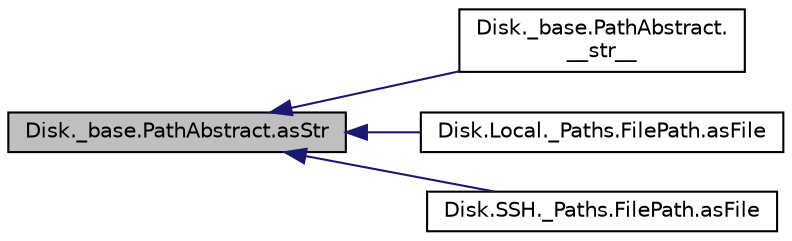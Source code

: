 digraph "Disk._base.PathAbstract.asStr"
{
 // INTERACTIVE_SVG=YES
  bgcolor="transparent";
  edge [fontname="Helvetica",fontsize="10",labelfontname="Helvetica",labelfontsize="10"];
  node [fontname="Helvetica",fontsize="10",shape=record];
  rankdir="LR";
  Node1 [label="Disk._base.PathAbstract.asStr",height=0.2,width=0.4,color="black", fillcolor="grey75", style="filled" fontcolor="black"];
  Node1 -> Node2 [dir="back",color="midnightblue",fontsize="10",style="solid",fontname="Helvetica"];
  Node2 [label="Disk._base.PathAbstract.\l__str__",height=0.2,width=0.4,color="black",URL="$class_disk_1_1__base_1_1_path_abstract.html#a1f9ac7069978f4f0748a41dba063c9a4"];
  Node1 -> Node3 [dir="back",color="midnightblue",fontsize="10",style="solid",fontname="Helvetica"];
  Node3 [label="Disk.Local._Paths.FilePath.asFile",height=0.2,width=0.4,color="black",URL="$class_disk_1_1_local_1_1___paths_1_1_file_path.html#afab16ed167f1dbef71a86f2aaaa34b71"];
  Node1 -> Node4 [dir="back",color="midnightblue",fontsize="10",style="solid",fontname="Helvetica"];
  Node4 [label="Disk.SSH._Paths.FilePath.asFile",height=0.2,width=0.4,color="black",URL="$class_disk_1_1_s_s_h_1_1___paths_1_1_file_path.html#a0c270ea1de35c8cc83798ecbd94d07fa"];
}
